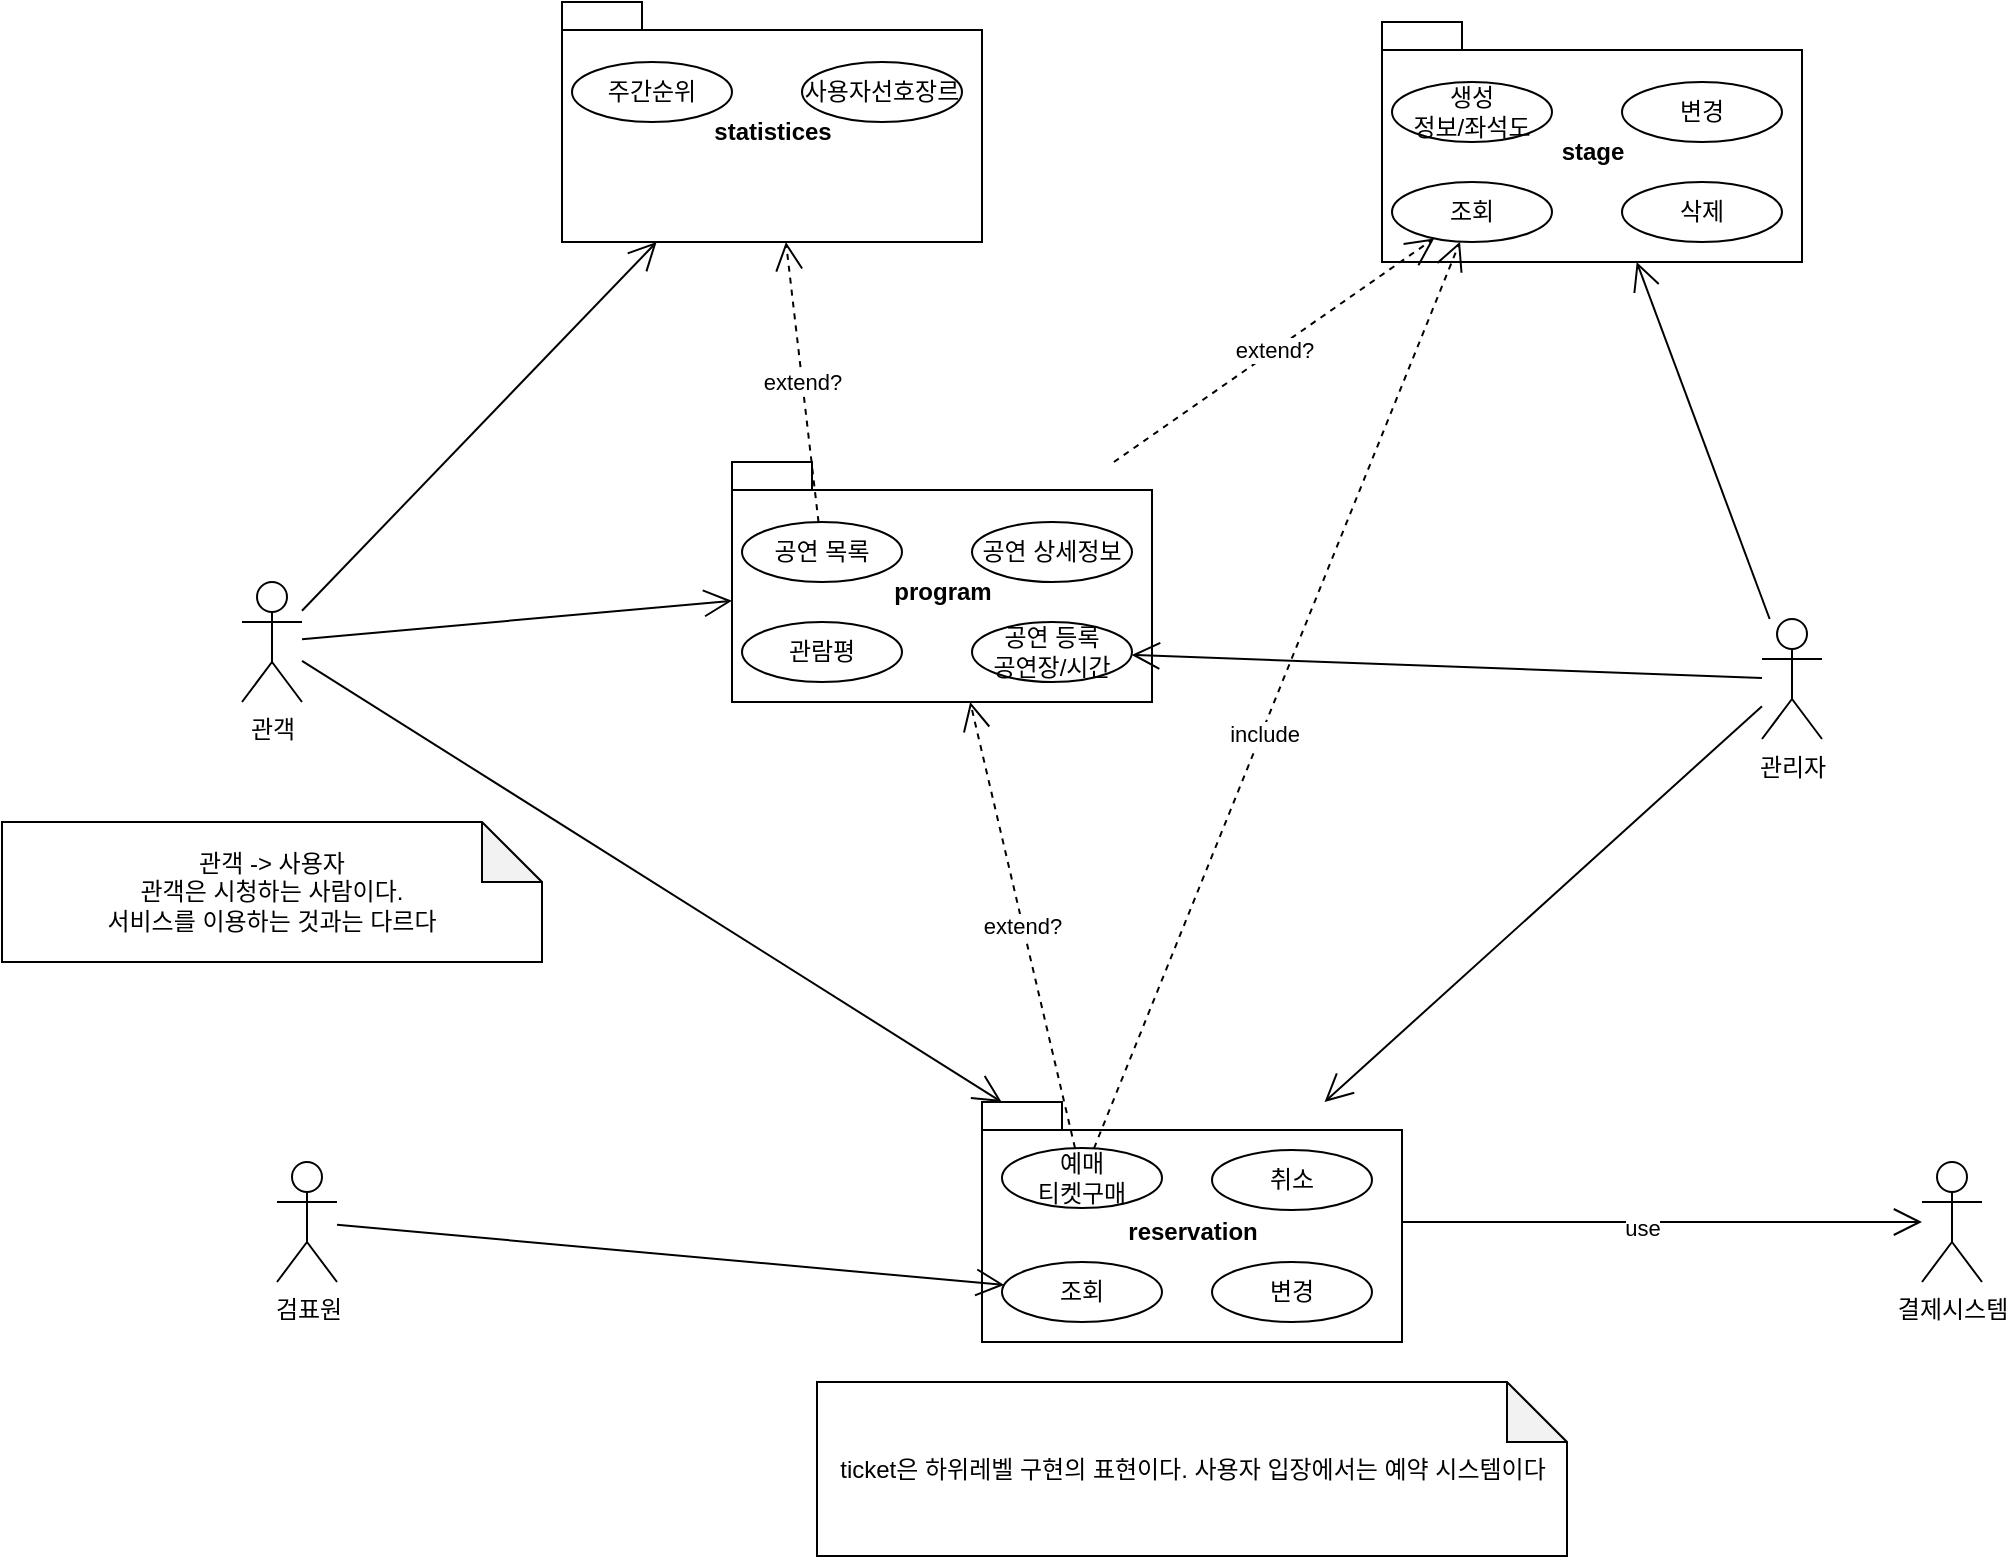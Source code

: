 <mxfile version="20.0.1" type="github" pages="3">
  <diagram name="PR1" id="K6epHLBiM-Ys8TJI44Jy">
    <mxGraphModel dx="1466" dy="819" grid="1" gridSize="10" guides="1" tooltips="1" connect="1" arrows="1" fold="1" page="1" pageScale="1" pageWidth="1169" pageHeight="827" math="0" shadow="0">
      <root>
        <mxCell id="ccDAl2KC0UJpjmI0Pp02-0" />
        <mxCell id="ccDAl2KC0UJpjmI0Pp02-1" parent="ccDAl2KC0UJpjmI0Pp02-0" />
        <mxCell id="uMjWsp9wk_qZjeEfq1Hw-11" value="" style="group" parent="ccDAl2KC0UJpjmI0Pp02-1" vertex="1" connectable="0">
          <mxGeometry x="375" y="280" width="210" height="120" as="geometry" />
        </mxCell>
        <mxCell id="uMjWsp9wk_qZjeEfq1Hw-6" value="program" style="shape=folder;fontStyle=1;spacingTop=10;tabWidth=40;tabHeight=14;tabPosition=left;html=1;" parent="uMjWsp9wk_qZjeEfq1Hw-11" vertex="1">
          <mxGeometry width="210" height="120" as="geometry" />
        </mxCell>
        <mxCell id="fR6CF-t2l3BCQe7vOtbq-4" value="" style="group" parent="uMjWsp9wk_qZjeEfq1Hw-11" vertex="1" connectable="0">
          <mxGeometry x="5" y="30" width="195" height="80" as="geometry" />
        </mxCell>
        <mxCell id="uMjWsp9wk_qZjeEfq1Hw-8" value="공연 목록" style="ellipse;whiteSpace=wrap;html=1;verticalAlign=middle;" parent="fR6CF-t2l3BCQe7vOtbq-4" vertex="1">
          <mxGeometry width="80" height="30" as="geometry" />
        </mxCell>
        <mxCell id="uMjWsp9wk_qZjeEfq1Hw-9" value="공연 상세정보" style="ellipse;whiteSpace=wrap;html=1;verticalAlign=middle;" parent="fR6CF-t2l3BCQe7vOtbq-4" vertex="1">
          <mxGeometry x="115" width="80" height="30" as="geometry" />
        </mxCell>
        <mxCell id="uMjWsp9wk_qZjeEfq1Hw-10" value="관람평" style="ellipse;whiteSpace=wrap;html=1;verticalAlign=middle;" parent="fR6CF-t2l3BCQe7vOtbq-4" vertex="1">
          <mxGeometry y="50" width="80" height="30" as="geometry" />
        </mxCell>
        <mxCell id="fR6CF-t2l3BCQe7vOtbq-3" value="공연 등록&lt;br&gt;공연장/시간" style="ellipse;whiteSpace=wrap;html=1;verticalAlign=middle;" parent="fR6CF-t2l3BCQe7vOtbq-4" vertex="1">
          <mxGeometry x="115" y="50" width="80" height="30" as="geometry" />
        </mxCell>
        <mxCell id="uMjWsp9wk_qZjeEfq1Hw-17" value="" style="group" parent="ccDAl2KC0UJpjmI0Pp02-1" vertex="1" connectable="0">
          <mxGeometry x="700" y="60" width="210" height="120" as="geometry" />
        </mxCell>
        <mxCell id="uMjWsp9wk_qZjeEfq1Hw-18" value="stage" style="shape=folder;fontStyle=1;spacingTop=10;tabWidth=40;tabHeight=14;tabPosition=left;html=1;" parent="uMjWsp9wk_qZjeEfq1Hw-17" vertex="1">
          <mxGeometry width="210" height="120" as="geometry" />
        </mxCell>
        <mxCell id="uMjWsp9wk_qZjeEfq1Hw-19" value="생성&lt;br&gt;정보/좌석도" style="ellipse;whiteSpace=wrap;html=1;verticalAlign=middle;" parent="uMjWsp9wk_qZjeEfq1Hw-17" vertex="1">
          <mxGeometry x="5" y="30" width="80" height="30" as="geometry" />
        </mxCell>
        <mxCell id="uMjWsp9wk_qZjeEfq1Hw-20" value="변경" style="ellipse;whiteSpace=wrap;html=1;verticalAlign=middle;" parent="uMjWsp9wk_qZjeEfq1Hw-17" vertex="1">
          <mxGeometry x="120" y="30" width="80" height="30" as="geometry" />
        </mxCell>
        <mxCell id="uMjWsp9wk_qZjeEfq1Hw-21" value="삭제" style="ellipse;whiteSpace=wrap;html=1;verticalAlign=middle;" parent="uMjWsp9wk_qZjeEfq1Hw-17" vertex="1">
          <mxGeometry x="120" y="80" width="80" height="30" as="geometry" />
        </mxCell>
        <mxCell id="fR6CF-t2l3BCQe7vOtbq-0" value="조회" style="ellipse;whiteSpace=wrap;html=1;verticalAlign=middle;" parent="uMjWsp9wk_qZjeEfq1Hw-17" vertex="1">
          <mxGeometry x="5" y="80" width="80" height="30" as="geometry" />
        </mxCell>
        <mxCell id="uMjWsp9wk_qZjeEfq1Hw-5" value="" style="group" parent="ccDAl2KC0UJpjmI0Pp02-1" vertex="1" connectable="0">
          <mxGeometry x="500" y="600" width="210" height="120" as="geometry" />
        </mxCell>
        <mxCell id="uMjWsp9wk_qZjeEfq1Hw-0" value="reservation" style="shape=folder;fontStyle=1;spacingTop=10;tabWidth=40;tabHeight=14;tabPosition=left;html=1;" parent="uMjWsp9wk_qZjeEfq1Hw-5" vertex="1">
          <mxGeometry width="210" height="120" as="geometry" />
        </mxCell>
        <mxCell id="uMjWsp9wk_qZjeEfq1Hw-1" value="예매&lt;br&gt;티켓구매" style="ellipse;whiteSpace=wrap;html=1;verticalAlign=middle;" parent="uMjWsp9wk_qZjeEfq1Hw-5" vertex="1">
          <mxGeometry x="10" y="23" width="80" height="30" as="geometry" />
        </mxCell>
        <mxCell id="uMjWsp9wk_qZjeEfq1Hw-2" value="조회" style="ellipse;whiteSpace=wrap;html=1;verticalAlign=middle;" parent="uMjWsp9wk_qZjeEfq1Hw-5" vertex="1">
          <mxGeometry x="10" y="80" width="80" height="30" as="geometry" />
        </mxCell>
        <mxCell id="uMjWsp9wk_qZjeEfq1Hw-3" value="취소" style="ellipse;whiteSpace=wrap;html=1;verticalAlign=middle;" parent="uMjWsp9wk_qZjeEfq1Hw-5" vertex="1">
          <mxGeometry x="115" y="24" width="80" height="30" as="geometry" />
        </mxCell>
        <mxCell id="uMjWsp9wk_qZjeEfq1Hw-4" value="변경" style="ellipse;whiteSpace=wrap;html=1;verticalAlign=middle;" parent="uMjWsp9wk_qZjeEfq1Hw-5" vertex="1">
          <mxGeometry x="115" y="80" width="80" height="30" as="geometry" />
        </mxCell>
        <mxCell id="ccDAl2KC0UJpjmI0Pp02-2" value="관객" style="shape=umlActor;verticalLabelPosition=bottom;verticalAlign=top;html=1;outlineConnect=0;" parent="ccDAl2KC0UJpjmI0Pp02-1" vertex="1">
          <mxGeometry x="130" y="340" width="30" height="60" as="geometry" />
        </mxCell>
        <mxCell id="ccDAl2KC0UJpjmI0Pp02-3" value="관리자" style="shape=umlActor;verticalLabelPosition=bottom;verticalAlign=top;html=1;outlineConnect=0;" parent="ccDAl2KC0UJpjmI0Pp02-1" vertex="1">
          <mxGeometry x="890" y="358.5" width="30" height="60" as="geometry" />
        </mxCell>
        <mxCell id="ccDAl2KC0UJpjmI0Pp02-10" value="extend?" style="endArrow=open;endSize=12;dashed=1;html=1;rounded=0;verticalAlign=middle;" parent="ccDAl2KC0UJpjmI0Pp02-1" source="uMjWsp9wk_qZjeEfq1Hw-6" target="fR6CF-t2l3BCQe7vOtbq-0" edge="1">
          <mxGeometry width="160" relative="1" as="geometry">
            <mxPoint x="690" y="413" as="sourcePoint" />
            <mxPoint x="850" y="413" as="targetPoint" />
          </mxGeometry>
        </mxCell>
        <mxCell id="ccDAl2KC0UJpjmI0Pp02-11" value="" style="endArrow=open;endFill=1;endSize=12;html=1;rounded=0;verticalAlign=middle;" parent="ccDAl2KC0UJpjmI0Pp02-1" source="ccDAl2KC0UJpjmI0Pp02-3" target="uMjWsp9wk_qZjeEfq1Hw-18" edge="1">
          <mxGeometry width="160" relative="1" as="geometry">
            <mxPoint x="659" y="410" as="sourcePoint" />
            <mxPoint x="819" y="410" as="targetPoint" />
          </mxGeometry>
        </mxCell>
        <mxCell id="ccDAl2KC0UJpjmI0Pp02-12" value="" style="endArrow=open;endFill=1;endSize=12;html=1;rounded=0;verticalAlign=middle;" parent="ccDAl2KC0UJpjmI0Pp02-1" source="ccDAl2KC0UJpjmI0Pp02-3" target="fR6CF-t2l3BCQe7vOtbq-3" edge="1">
          <mxGeometry width="160" relative="1" as="geometry">
            <mxPoint x="1029" y="451.361" as="sourcePoint" />
            <mxPoint x="690" y="440" as="targetPoint" />
          </mxGeometry>
        </mxCell>
        <mxCell id="ccDAl2KC0UJpjmI0Pp02-13" value="extend?" style="endArrow=open;endSize=12;dashed=1;html=1;rounded=0;verticalAlign=middle;" parent="ccDAl2KC0UJpjmI0Pp02-1" source="uMjWsp9wk_qZjeEfq1Hw-1" target="uMjWsp9wk_qZjeEfq1Hw-6" edge="1">
          <mxGeometry width="160" relative="1" as="geometry">
            <mxPoint x="450" y="630" as="sourcePoint" />
            <mxPoint x="582.5" y="440" as="targetPoint" />
          </mxGeometry>
        </mxCell>
        <mxCell id="ccDAl2KC0UJpjmI0Pp02-14" value="" style="endArrow=open;endFill=1;endSize=12;html=1;rounded=0;verticalAlign=middle;" parent="ccDAl2KC0UJpjmI0Pp02-1" source="ccDAl2KC0UJpjmI0Pp02-2" target="uMjWsp9wk_qZjeEfq1Hw-6" edge="1">
          <mxGeometry width="160" relative="1" as="geometry">
            <mxPoint x="200.66" y="252.157" as="sourcePoint" />
            <mxPoint x="52.501" y="190.004" as="targetPoint" />
          </mxGeometry>
        </mxCell>
        <mxCell id="ccDAl2KC0UJpjmI0Pp02-15" value="" style="endArrow=open;endFill=1;endSize=12;html=1;rounded=0;verticalAlign=middle;" parent="ccDAl2KC0UJpjmI0Pp02-1" source="ccDAl2KC0UJpjmI0Pp02-2" target="uMjWsp9wk_qZjeEfq1Hw-0" edge="1">
          <mxGeometry width="160" relative="1" as="geometry">
            <mxPoint x="250" y="474.804" as="sourcePoint" />
            <mxPoint x="380.095" y="429.74" as="targetPoint" />
          </mxGeometry>
        </mxCell>
        <mxCell id="ccDAl2KC0UJpjmI0Pp02-16" value="extend?" style="endArrow=open;endSize=12;dashed=1;html=1;rounded=0;verticalAlign=middle;" parent="ccDAl2KC0UJpjmI0Pp02-1" source="uMjWsp9wk_qZjeEfq1Hw-8" target="uMjWsp9wk_qZjeEfq1Hw-13" edge="1">
          <mxGeometry width="160" relative="1" as="geometry">
            <mxPoint x="325" y="430" as="sourcePoint" />
            <mxPoint x="325" y="320" as="targetPoint" />
          </mxGeometry>
        </mxCell>
        <mxCell id="ccDAl2KC0UJpjmI0Pp02-17" value="" style="endArrow=open;endFill=1;endSize=12;html=1;rounded=0;verticalAlign=middle;" parent="ccDAl2KC0UJpjmI0Pp02-1" source="ccDAl2KC0UJpjmI0Pp02-2" target="uMjWsp9wk_qZjeEfq1Hw-13" edge="1">
          <mxGeometry width="160" relative="1" as="geometry">
            <mxPoint x="152.5" y="354.804" as="sourcePoint" />
            <mxPoint x="282.595" y="309.74" as="targetPoint" />
          </mxGeometry>
        </mxCell>
        <mxCell id="ccDAl2KC0UJpjmI0Pp02-18" value="" style="endArrow=open;endFill=1;endSize=12;html=1;rounded=0;verticalAlign=middle;" parent="ccDAl2KC0UJpjmI0Pp02-1" source="ccDAl2KC0UJpjmI0Pp02-3" target="uMjWsp9wk_qZjeEfq1Hw-0" edge="1">
          <mxGeometry width="160" relative="1" as="geometry">
            <mxPoint x="800" y="475.415" as="sourcePoint" />
            <mxPoint x="646.642" y="428.534" as="targetPoint" />
          </mxGeometry>
        </mxCell>
        <mxCell id="ccDAl2KC0UJpjmI0Pp02-19" value="결제시스템" style="shape=umlActor;verticalLabelPosition=bottom;verticalAlign=top;html=1;" parent="ccDAl2KC0UJpjmI0Pp02-1" vertex="1">
          <mxGeometry x="970" y="630" width="30" height="60" as="geometry" />
        </mxCell>
        <mxCell id="ccDAl2KC0UJpjmI0Pp02-20" value="" style="endArrow=open;endFill=1;endSize=12;html=1;rounded=0;verticalAlign=middle;" parent="ccDAl2KC0UJpjmI0Pp02-1" source="uMjWsp9wk_qZjeEfq1Hw-0" target="ccDAl2KC0UJpjmI0Pp02-19" edge="1">
          <mxGeometry width="160" relative="1" as="geometry">
            <mxPoint x="600.1" y="620.003" as="sourcePoint" />
            <mxPoint x="819.999" y="695.259" as="targetPoint" />
          </mxGeometry>
        </mxCell>
        <mxCell id="ccDAl2KC0UJpjmI0Pp02-21" value="use" style="edgeLabel;html=1;align=center;verticalAlign=middle;resizable=0;points=[];" parent="ccDAl2KC0UJpjmI0Pp02-20" vertex="1" connectable="0">
          <mxGeometry x="-0.076" y="-3" relative="1" as="geometry">
            <mxPoint as="offset" />
          </mxGeometry>
        </mxCell>
        <mxCell id="ccDAl2KC0UJpjmI0Pp02-22" value="검표원" style="shape=umlActor;verticalLabelPosition=bottom;verticalAlign=top;html=1;outlineConnect=0;" parent="ccDAl2KC0UJpjmI0Pp02-1" vertex="1">
          <mxGeometry x="147.5" y="630" width="30" height="60" as="geometry" />
        </mxCell>
        <mxCell id="ccDAl2KC0UJpjmI0Pp02-23" value="" style="endArrow=open;endFill=1;endSize=12;html=1;rounded=0;verticalAlign=middle;" parent="ccDAl2KC0UJpjmI0Pp02-1" source="ccDAl2KC0UJpjmI0Pp02-22" target="uMjWsp9wk_qZjeEfq1Hw-2" edge="1">
          <mxGeometry width="160" relative="1" as="geometry">
            <mxPoint x="240" y="445.146" as="sourcePoint" />
            <mxPoint x="475.422" y="557.301" as="targetPoint" />
          </mxGeometry>
        </mxCell>
        <mxCell id="uMjWsp9wk_qZjeEfq1Hw-12" value="" style="group" parent="ccDAl2KC0UJpjmI0Pp02-1" vertex="1" connectable="0">
          <mxGeometry x="290" y="50" width="210" height="120" as="geometry" />
        </mxCell>
        <mxCell id="uMjWsp9wk_qZjeEfq1Hw-13" value="statistices" style="shape=folder;fontStyle=1;spacingTop=10;tabWidth=40;tabHeight=14;tabPosition=left;html=1;" parent="uMjWsp9wk_qZjeEfq1Hw-12" vertex="1">
          <mxGeometry width="210" height="120" as="geometry" />
        </mxCell>
        <mxCell id="uMjWsp9wk_qZjeEfq1Hw-14" value="주간순위" style="ellipse;whiteSpace=wrap;html=1;verticalAlign=middle;" parent="uMjWsp9wk_qZjeEfq1Hw-12" vertex="1">
          <mxGeometry x="5" y="30" width="80" height="30" as="geometry" />
        </mxCell>
        <mxCell id="uMjWsp9wk_qZjeEfq1Hw-15" value="사용자선호장르" style="ellipse;whiteSpace=wrap;html=1;verticalAlign=middle;" parent="uMjWsp9wk_qZjeEfq1Hw-12" vertex="1">
          <mxGeometry x="120" y="30" width="80" height="30" as="geometry" />
        </mxCell>
        <mxCell id="fR6CF-t2l3BCQe7vOtbq-1" value="" style="endArrow=open;endSize=12;dashed=1;html=1;rounded=0;verticalAlign=middle;" parent="ccDAl2KC0UJpjmI0Pp02-1" source="uMjWsp9wk_qZjeEfq1Hw-1" target="fR6CF-t2l3BCQe7vOtbq-0" edge="1">
          <mxGeometry width="160" relative="1" as="geometry">
            <mxPoint x="630" y="550" as="sourcePoint" />
            <mxPoint x="503.0" y="400" as="targetPoint" />
          </mxGeometry>
        </mxCell>
        <mxCell id="O-tb8ipl_g3nTFz4lnq5-0" value="include" style="edgeLabel;html=1;align=center;verticalAlign=middle;resizable=0;points=[];" parent="fR6CF-t2l3BCQe7vOtbq-1" vertex="1" connectable="0">
          <mxGeometry x="-0.326" y="-1" relative="1" as="geometry">
            <mxPoint x="22" y="-55" as="offset" />
          </mxGeometry>
        </mxCell>
        <mxCell id="0_6GNw7IMC92yLe0riR--7" value="ticket은 하위레벨 구현의 표현이다. 사용자 입장에서는 예약 시스템이다" style="shape=note;whiteSpace=wrap;html=1;backgroundOutline=1;darkOpacity=0.05;" parent="ccDAl2KC0UJpjmI0Pp02-1" vertex="1">
          <mxGeometry x="417.5" y="740" width="375" height="87" as="geometry" />
        </mxCell>
        <mxCell id="TcovWy2pkXIHINFW-idk-0" value="관객 -&amp;gt; 사용자&lt;br&gt;관객은 시청하는 사람이다. &lt;br&gt;서비스를 이용하는 것과는 다르다" style="shape=note;whiteSpace=wrap;html=1;backgroundOutline=1;darkOpacity=0.05;" parent="ccDAl2KC0UJpjmI0Pp02-1" vertex="1">
          <mxGeometry x="10" y="460" width="270" height="70" as="geometry" />
        </mxCell>
      </root>
    </mxGraphModel>
  </diagram>
  <diagram id="6uAedtY2CmdHEUnrAfry" name="ST1">
    <mxGraphModel dx="1026" dy="573" grid="1" gridSize="10" guides="1" tooltips="1" connect="1" arrows="1" fold="1" page="1" pageScale="1" pageWidth="1169" pageHeight="827" math="0" shadow="0">
      <root>
        <mxCell id="0" />
        <mxCell id="1" parent="0" />
        <mxCell id="f3HiMkQdTakmDBpZdiw2-1" value="공연 예약 시스템(Program Reservation System)" style="shape=umlFrame;whiteSpace=wrap;html=1;width=270;height=20;" vertex="1" parent="1">
          <mxGeometry x="280" y="289" width="490" height="250" as="geometry" />
        </mxCell>
        <mxCell id="f3HiMkQdTakmDBpZdiw2-2" value="" style="edgeStyle=orthogonalEdgeStyle;rounded=0;orthogonalLoop=1;jettySize=auto;html=1;" edge="1" parent="1" source="0pNmBIRmzI0rmqzbprIV-1" target="f3HiMkQdTakmDBpZdiw2-1">
          <mxGeometry relative="1" as="geometry" />
        </mxCell>
        <mxCell id="0pNmBIRmzI0rmqzbprIV-1" value="사용자" style="shape=umlActor;verticalLabelPosition=bottom;verticalAlign=top;html=1;outlineConnect=0;" parent="1" vertex="1">
          <mxGeometry x="150" y="384" width="30" height="60" as="geometry" />
        </mxCell>
        <mxCell id="d3q1-WDvftnTweQv-pwA-1" value="공연 조회" style="ellipse;whiteSpace=wrap;html=1;" parent="1" vertex="1">
          <mxGeometry x="330" y="344" width="80" height="40" as="geometry" />
        </mxCell>
        <mxCell id="d3q1-WDvftnTweQv-pwA-3" value="공연 예약" style="ellipse;whiteSpace=wrap;html=1;" parent="1" vertex="1">
          <mxGeometry x="330" y="444" width="80" height="40" as="geometry" />
        </mxCell>
        <mxCell id="euxGdPaeoi3f4Jxq7jc1-1" value="공연 정보 -&amp;gt; 줄거리, 제한연령, 관람평&lt;br&gt;순위 -&amp;gt; 주간, 성별, 연령, 장르&lt;br&gt;공연장 정보 -&amp;gt; 공연장 상세 설명, 시간, 좌석수, 가격" style="shape=note;whiteSpace=wrap;html=1;backgroundOutline=1;darkOpacity=0.05;align=left;" parent="1" vertex="1">
          <mxGeometry x="450" y="326" width="290" height="64" as="geometry" />
        </mxCell>
        <mxCell id="D7FUaekDgch1ytiB2ggm-1" value="공연장 선택, 시간 선택, 좌석 선택, 결제" style="shape=note;whiteSpace=wrap;html=1;backgroundOutline=1;darkOpacity=0.05;align=left;" parent="1" vertex="1">
          <mxGeometry x="450" y="432" width="290" height="64" as="geometry" />
        </mxCell>
      </root>
    </mxGraphModel>
  </diagram>
  <diagram name="Copy of ST1" id="b-umKPPCu-kA2tse2Cgk">
    <mxGraphModel dx="786" dy="573" grid="1" gridSize="10" guides="1" tooltips="1" connect="1" arrows="1" fold="1" page="1" pageScale="1" pageWidth="1169" pageHeight="827" math="0" shadow="0">
      <root>
        <mxCell id="KzkOpWMTNAqEcN3elOSd-0" />
        <mxCell id="KzkOpWMTNAqEcN3elOSd-1" parent="KzkOpWMTNAqEcN3elOSd-0" />
        <mxCell id="KzkOpWMTNAqEcN3elOSd-2" value="공연 예약 시스템(Program Reservation System)" style="shape=umlFrame;whiteSpace=wrap;html=1;width=270;height=20;" vertex="1" parent="KzkOpWMTNAqEcN3elOSd-1">
          <mxGeometry x="280" y="240" width="610" height="390" as="geometry" />
        </mxCell>
        <mxCell id="KzkOpWMTNAqEcN3elOSd-3" value="" style="edgeStyle=orthogonalEdgeStyle;rounded=0;orthogonalLoop=1;jettySize=auto;html=1;" edge="1" parent="KzkOpWMTNAqEcN3elOSd-1" source="KzkOpWMTNAqEcN3elOSd-4" target="KzkOpWMTNAqEcN3elOSd-2">
          <mxGeometry relative="1" as="geometry" />
        </mxCell>
        <mxCell id="KzkOpWMTNAqEcN3elOSd-4" value="사용자" style="shape=umlActor;verticalLabelPosition=bottom;verticalAlign=top;html=1;outlineConnect=0;" vertex="1" parent="KzkOpWMTNAqEcN3elOSd-1">
          <mxGeometry x="130" y="405" width="30" height="60" as="geometry" />
        </mxCell>
        <mxCell id="6piO6n0YzcAC1KIbVRO2-1" value="" style="group;verticalAlign=top;" vertex="1" connectable="0" parent="KzkOpWMTNAqEcN3elOSd-1">
          <mxGeometry x="300" y="280" width="430" height="150" as="geometry" />
        </mxCell>
        <mxCell id="6piO6n0YzcAC1KIbVRO2-0" value="Information" style="shape=folder;fontStyle=1;spacingTop=10;tabWidth=40;tabHeight=14;tabPosition=left;html=1;verticalAlign=top;" vertex="1" parent="6piO6n0YzcAC1KIbVRO2-1">
          <mxGeometry width="430" height="150" as="geometry" />
        </mxCell>
        <mxCell id="KzkOpWMTNAqEcN3elOSd-5" value="공연&lt;br&gt;(&lt;span style=&quot;text-align: left;&quot;&gt;줄거리, 제한연령, 관람평)&lt;/span&gt;" style="ellipse;whiteSpace=wrap;html=1;" vertex="1" parent="6piO6n0YzcAC1KIbVRO2-1">
          <mxGeometry x="11.32" y="30" width="181.05" height="49" as="geometry" />
        </mxCell>
        <mxCell id="HYXFIhh87dHJoja60kne-0" value="공연 목록&lt;br&gt;(&lt;span style=&quot;text-align: left;&quot;&gt;순위 -&amp;gt; 주간, 성별, 연령, 장르)&lt;/span&gt;" style="ellipse;whiteSpace=wrap;html=1;" vertex="1" parent="6piO6n0YzcAC1KIbVRO2-1">
          <mxGeometry x="11.32" y="90" width="181.05" height="49" as="geometry" />
        </mxCell>
        <mxCell id="FzNorxuzuV06IJQ5Qpio-0" value="공연장&lt;br&gt;(&lt;span style=&quot;text-align: left;&quot;&gt;공연장 상세 설명, 시간, 좌석수, 가격,지역)&lt;/span&gt;" style="ellipse;whiteSpace=wrap;html=1;" vertex="1" parent="6piO6n0YzcAC1KIbVRO2-1">
          <mxGeometry x="226.32" y="35" width="181.05" height="52" as="geometry" />
        </mxCell>
        <mxCell id="6piO6n0YzcAC1KIbVRO2-3" value="" style="group" vertex="1" connectable="0" parent="KzkOpWMTNAqEcN3elOSd-1">
          <mxGeometry x="300" y="450" width="240" height="160" as="geometry" />
        </mxCell>
        <mxCell id="6piO6n0YzcAC1KIbVRO2-2" value="Reservation" style="shape=folder;fontStyle=1;spacingTop=10;tabWidth=40;tabHeight=14;tabPosition=left;html=1;verticalAlign=top;" vertex="1" parent="6piO6n0YzcAC1KIbVRO2-3">
          <mxGeometry width="240" height="160" as="geometry" />
        </mxCell>
        <mxCell id="KzkOpWMTNAqEcN3elOSd-6" value="공연 예약&lt;br&gt;(공연장-&amp;gt;시간-&amp;gt;좌석-&amp;gt;결제" style="ellipse;whiteSpace=wrap;html=1;" vertex="1" parent="6piO6n0YzcAC1KIbVRO2-3">
          <mxGeometry x="30" y="50" width="170" height="90" as="geometry" />
        </mxCell>
      </root>
    </mxGraphModel>
  </diagram>
</mxfile>
